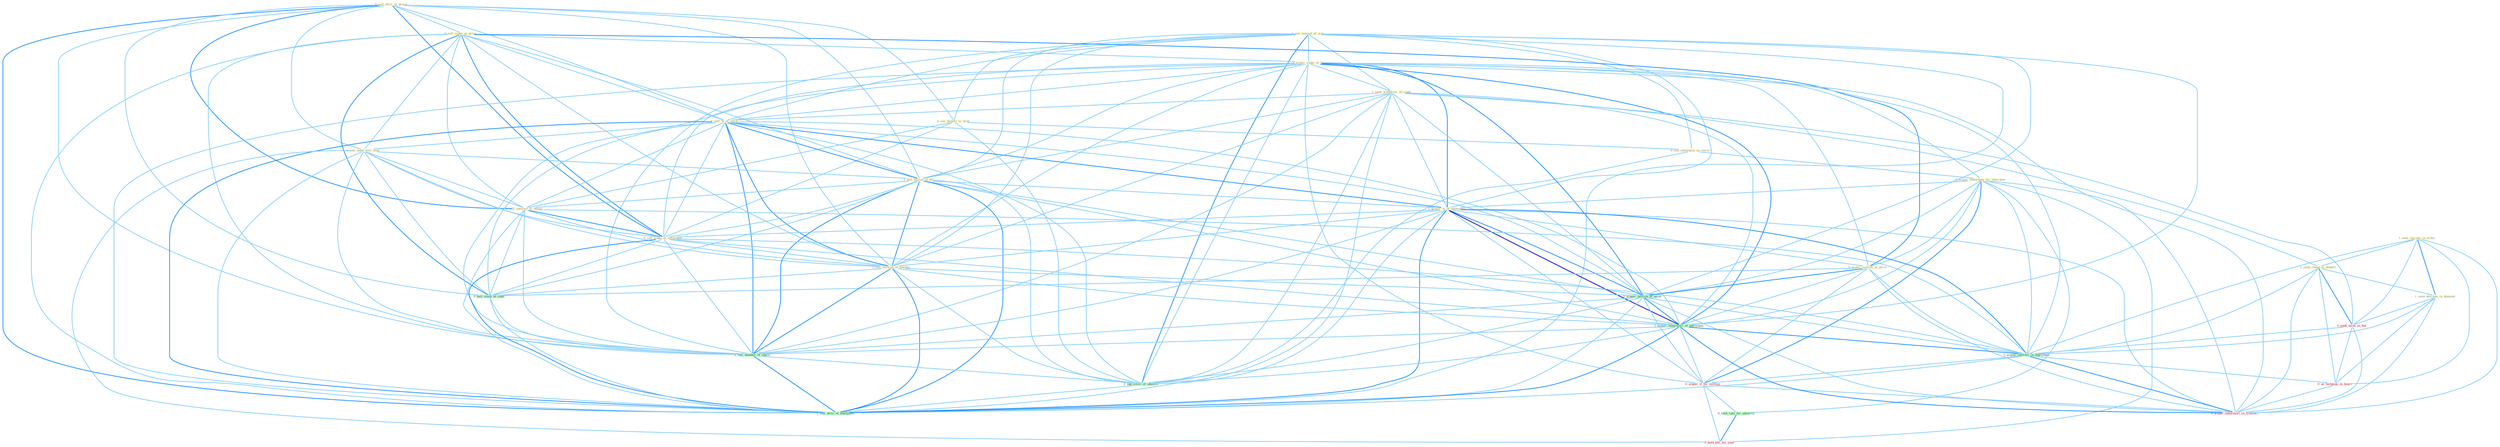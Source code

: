 Graph G{ 
    node
    [shape=polygon,style=filled,width=.5,height=.06,color="#BDFCC9",fixedsize=true,fontsize=4,
    fontcolor="#2f4f4f"];
    {node
    [color="#ffffe0", fontcolor="#8b7d6b"] "1_seen_increas_in_order " "1_see_exampl_of_wai " "0_sell_divis_to_group " "0_see_benefit_to_drop " "0_see_entitynam_as_resort " "0_sell_stake_at_price " "1_acquir_stake_of_% " "1_seek_withdraw_of_right " "1_sell_%_of_stock " "0_sell_bond_over_year " "0_acquir_entitynam_for_othernum " "1_seek_chang_in_benefit " "1_seen_decreas_in_demand " "1_sell_billion_of_bill " "1_acquir_%_of_entitynam " "0_sell_interest_to_buyer " "0_sell_stake_to_entitynam " "0_acquir_million_at_price " "1_sell_version_of_machin "}
{node [color="#fff0f5", fontcolor="#b22222"] "0_seek_term_in_bid " "0_us_techniqu_in_heart " "0_acquir_it_for_million " "0_acquir_laboratori_in_transact " "1_hold_bill_for_year "}
edge [color="#B0E2FF"];

	"1_seen_increas_in_order " -- "1_seek_chang_in_benefit " [w="1", color="#87cefa" ];
	"1_seen_increas_in_order " -- "1_seen_decreas_in_demand " [w="2", color="#1e90ff" , len=0.8];
	"1_seen_increas_in_order " -- "0_seek_term_in_bid " [w="1", color="#87cefa" ];
	"1_seen_increas_in_order " -- "1_acquir_interest_in_entitynam " [w="1", color="#87cefa" ];
	"1_seen_increas_in_order " -- "0_us_techniqu_in_heart " [w="1", color="#87cefa" ];
	"1_seen_increas_in_order " -- "0_acquir_laboratori_in_transact " [w="1", color="#87cefa" ];
	"1_see_exampl_of_wai " -- "0_see_benefit_to_drop " [w="1", color="#87cefa" ];
	"1_see_exampl_of_wai " -- "0_see_entitynam_as_resort " [w="1", color="#87cefa" ];
	"1_see_exampl_of_wai " -- "1_acquir_stake_of_% " [w="1", color="#87cefa" ];
	"1_see_exampl_of_wai " -- "1_seek_withdraw_of_right " [w="1", color="#87cefa" ];
	"1_see_exampl_of_wai " -- "1_sell_%_of_stock " [w="1", color="#87cefa" ];
	"1_see_exampl_of_wai " -- "1_sell_billion_of_bill " [w="1", color="#87cefa" ];
	"1_see_exampl_of_wai " -- "1_acquir_%_of_entitynam " [w="1", color="#87cefa" ];
	"1_see_exampl_of_wai " -- "1_sell_version_of_machin " [w="1", color="#87cefa" ];
	"1_see_exampl_of_wai " -- "1_acquir_million_of_asset " [w="1", color="#87cefa" ];
	"1_see_exampl_of_wai " -- "1_acquir_laboratori_of_entitynam " [w="1", color="#87cefa" ];
	"1_see_exampl_of_wai " -- "1_sell_number_of_share " [w="1", color="#87cefa" ];
	"1_see_exampl_of_wai " -- "1_see_reviv_of_interest " [w="2", color="#1e90ff" , len=0.8];
	"1_see_exampl_of_wai " -- "1_sell_divis_of_entitynam " [w="1", color="#87cefa" ];
	"0_sell_divis_to_group " -- "0_see_benefit_to_drop " [w="1", color="#87cefa" ];
	"0_sell_divis_to_group " -- "0_sell_stake_at_price " [w="1", color="#87cefa" ];
	"0_sell_divis_to_group " -- "1_sell_%_of_stock " [w="1", color="#87cefa" ];
	"0_sell_divis_to_group " -- "0_sell_bond_over_year " [w="1", color="#87cefa" ];
	"0_sell_divis_to_group " -- "1_sell_billion_of_bill " [w="1", color="#87cefa" ];
	"0_sell_divis_to_group " -- "0_sell_interest_to_buyer " [w="2", color="#1e90ff" , len=0.8];
	"0_sell_divis_to_group " -- "0_sell_stake_to_entitynam " [w="2", color="#1e90ff" , len=0.8];
	"0_sell_divis_to_group " -- "1_sell_version_of_machin " [w="1", color="#87cefa" ];
	"0_sell_divis_to_group " -- "0_sell_stock_at_time " [w="1", color="#87cefa" ];
	"0_sell_divis_to_group " -- "1_sell_number_of_share " [w="1", color="#87cefa" ];
	"0_sell_divis_to_group " -- "1_sell_divis_of_entitynam " [w="2", color="#1e90ff" , len=0.8];
	"0_see_benefit_to_drop " -- "0_see_entitynam_as_resort " [w="1", color="#87cefa" ];
	"0_see_benefit_to_drop " -- "0_sell_interest_to_buyer " [w="1", color="#87cefa" ];
	"0_see_benefit_to_drop " -- "0_sell_stake_to_entitynam " [w="1", color="#87cefa" ];
	"0_see_benefit_to_drop " -- "1_see_reviv_of_interest " [w="1", color="#87cefa" ];
	"0_see_entitynam_as_resort " -- "0_acquir_entitynam_for_othernum " [w="1", color="#87cefa" ];
	"0_see_entitynam_as_resort " -- "1_see_reviv_of_interest " [w="1", color="#87cefa" ];
	"0_sell_stake_at_price " -- "1_acquir_stake_of_% " [w="1", color="#87cefa" ];
	"0_sell_stake_at_price " -- "1_sell_%_of_stock " [w="1", color="#87cefa" ];
	"0_sell_stake_at_price " -- "0_sell_bond_over_year " [w="1", color="#87cefa" ];
	"0_sell_stake_at_price " -- "1_sell_billion_of_bill " [w="1", color="#87cefa" ];
	"0_sell_stake_at_price " -- "0_sell_interest_to_buyer " [w="1", color="#87cefa" ];
	"0_sell_stake_at_price " -- "0_sell_stake_to_entitynam " [w="2", color="#1e90ff" , len=0.8];
	"0_sell_stake_at_price " -- "0_acquir_million_at_price " [w="2", color="#1e90ff" , len=0.8];
	"0_sell_stake_at_price " -- "1_sell_version_of_machin " [w="1", color="#87cefa" ];
	"0_sell_stake_at_price " -- "0_sell_stock_at_time " [w="2", color="#1e90ff" , len=0.8];
	"0_sell_stake_at_price " -- "1_sell_number_of_share " [w="1", color="#87cefa" ];
	"0_sell_stake_at_price " -- "1_sell_divis_of_entitynam " [w="1", color="#87cefa" ];
	"1_acquir_stake_of_% " -- "1_seek_withdraw_of_right " [w="1", color="#87cefa" ];
	"1_acquir_stake_of_% " -- "1_sell_%_of_stock " [w="1", color="#87cefa" ];
	"1_acquir_stake_of_% " -- "0_acquir_entitynam_for_othernum " [w="1", color="#87cefa" ];
	"1_acquir_stake_of_% " -- "1_sell_billion_of_bill " [w="1", color="#87cefa" ];
	"1_acquir_stake_of_% " -- "1_acquir_%_of_entitynam " [w="2", color="#1e90ff" , len=0.8];
	"1_acquir_stake_of_% " -- "0_sell_stake_to_entitynam " [w="1", color="#87cefa" ];
	"1_acquir_stake_of_% " -- "0_acquir_million_at_price " [w="1", color="#87cefa" ];
	"1_acquir_stake_of_% " -- "1_sell_version_of_machin " [w="1", color="#87cefa" ];
	"1_acquir_stake_of_% " -- "1_acquir_million_of_asset " [w="2", color="#1e90ff" , len=0.8];
	"1_acquir_stake_of_% " -- "1_acquir_laboratori_of_entitynam " [w="2", color="#1e90ff" , len=0.8];
	"1_acquir_stake_of_% " -- "1_acquir_interest_in_entitynam " [w="1", color="#87cefa" ];
	"1_acquir_stake_of_% " -- "0_acquir_it_for_million " [w="1", color="#87cefa" ];
	"1_acquir_stake_of_% " -- "0_acquir_laboratori_in_transact " [w="1", color="#87cefa" ];
	"1_acquir_stake_of_% " -- "1_sell_number_of_share " [w="1", color="#87cefa" ];
	"1_acquir_stake_of_% " -- "1_see_reviv_of_interest " [w="1", color="#87cefa" ];
	"1_acquir_stake_of_% " -- "1_sell_divis_of_entitynam " [w="1", color="#87cefa" ];
	"1_seek_withdraw_of_right " -- "1_sell_%_of_stock " [w="1", color="#87cefa" ];
	"1_seek_withdraw_of_right " -- "1_seek_chang_in_benefit " [w="1", color="#87cefa" ];
	"1_seek_withdraw_of_right " -- "1_sell_billion_of_bill " [w="1", color="#87cefa" ];
	"1_seek_withdraw_of_right " -- "1_acquir_%_of_entitynam " [w="1", color="#87cefa" ];
	"1_seek_withdraw_of_right " -- "1_sell_version_of_machin " [w="1", color="#87cefa" ];
	"1_seek_withdraw_of_right " -- "1_acquir_million_of_asset " [w="1", color="#87cefa" ];
	"1_seek_withdraw_of_right " -- "1_acquir_laboratori_of_entitynam " [w="1", color="#87cefa" ];
	"1_seek_withdraw_of_right " -- "0_seek_term_in_bid " [w="1", color="#87cefa" ];
	"1_seek_withdraw_of_right " -- "1_sell_number_of_share " [w="1", color="#87cefa" ];
	"1_seek_withdraw_of_right " -- "1_see_reviv_of_interest " [w="1", color="#87cefa" ];
	"1_seek_withdraw_of_right " -- "1_sell_divis_of_entitynam " [w="1", color="#87cefa" ];
	"1_sell_%_of_stock " -- "0_sell_bond_over_year " [w="1", color="#87cefa" ];
	"1_sell_%_of_stock " -- "1_sell_billion_of_bill " [w="2", color="#1e90ff" , len=0.8];
	"1_sell_%_of_stock " -- "1_acquir_%_of_entitynam " [w="2", color="#1e90ff" , len=0.8];
	"1_sell_%_of_stock " -- "0_sell_interest_to_buyer " [w="1", color="#87cefa" ];
	"1_sell_%_of_stock " -- "0_sell_stake_to_entitynam " [w="1", color="#87cefa" ];
	"1_sell_%_of_stock " -- "1_sell_version_of_machin " [w="2", color="#1e90ff" , len=0.8];
	"1_sell_%_of_stock " -- "1_acquir_million_of_asset " [w="1", color="#87cefa" ];
	"1_sell_%_of_stock " -- "1_acquir_laboratori_of_entitynam " [w="1", color="#87cefa" ];
	"1_sell_%_of_stock " -- "0_sell_stock_at_time " [w="1", color="#87cefa" ];
	"1_sell_%_of_stock " -- "1_sell_number_of_share " [w="2", color="#1e90ff" , len=0.8];
	"1_sell_%_of_stock " -- "1_see_reviv_of_interest " [w="1", color="#87cefa" ];
	"1_sell_%_of_stock " -- "1_sell_divis_of_entitynam " [w="2", color="#1e90ff" , len=0.8];
	"0_sell_bond_over_year " -- "1_sell_billion_of_bill " [w="1", color="#87cefa" ];
	"0_sell_bond_over_year " -- "0_sell_interest_to_buyer " [w="1", color="#87cefa" ];
	"0_sell_bond_over_year " -- "0_sell_stake_to_entitynam " [w="1", color="#87cefa" ];
	"0_sell_bond_over_year " -- "1_sell_version_of_machin " [w="1", color="#87cefa" ];
	"0_sell_bond_over_year " -- "0_sell_stock_at_time " [w="1", color="#87cefa" ];
	"0_sell_bond_over_year " -- "1_sell_number_of_share " [w="1", color="#87cefa" ];
	"0_sell_bond_over_year " -- "1_hold_bill_for_year " [w="1", color="#87cefa" ];
	"0_sell_bond_over_year " -- "1_sell_divis_of_entitynam " [w="1", color="#87cefa" ];
	"0_acquir_entitynam_for_othernum " -- "1_acquir_%_of_entitynam " [w="1", color="#87cefa" ];
	"0_acquir_entitynam_for_othernum " -- "0_acquir_million_at_price " [w="1", color="#87cefa" ];
	"0_acquir_entitynam_for_othernum " -- "1_acquir_million_of_asset " [w="1", color="#87cefa" ];
	"0_acquir_entitynam_for_othernum " -- "1_acquir_laboratori_of_entitynam " [w="1", color="#87cefa" ];
	"0_acquir_entitynam_for_othernum " -- "1_acquir_interest_in_entitynam " [w="1", color="#87cefa" ];
	"0_acquir_entitynam_for_othernum " -- "0_acquir_it_for_million " [w="2", color="#1e90ff" , len=0.8];
	"0_acquir_entitynam_for_othernum " -- "0_hold_rate_for_advertis " [w="1", color="#87cefa" ];
	"0_acquir_entitynam_for_othernum " -- "0_acquir_laboratori_in_transact " [w="1", color="#87cefa" ];
	"0_acquir_entitynam_for_othernum " -- "1_hold_bill_for_year " [w="1", color="#87cefa" ];
	"1_seek_chang_in_benefit " -- "1_seen_decreas_in_demand " [w="1", color="#87cefa" ];
	"1_seek_chang_in_benefit " -- "0_seek_term_in_bid " [w="2", color="#1e90ff" , len=0.8];
	"1_seek_chang_in_benefit " -- "1_acquir_interest_in_entitynam " [w="1", color="#87cefa" ];
	"1_seek_chang_in_benefit " -- "0_us_techniqu_in_heart " [w="1", color="#87cefa" ];
	"1_seek_chang_in_benefit " -- "0_acquir_laboratori_in_transact " [w="1", color="#87cefa" ];
	"1_seen_decreas_in_demand " -- "0_seek_term_in_bid " [w="1", color="#87cefa" ];
	"1_seen_decreas_in_demand " -- "1_acquir_interest_in_entitynam " [w="1", color="#87cefa" ];
	"1_seen_decreas_in_demand " -- "0_us_techniqu_in_heart " [w="1", color="#87cefa" ];
	"1_seen_decreas_in_demand " -- "0_acquir_laboratori_in_transact " [w="1", color="#87cefa" ];
	"1_sell_billion_of_bill " -- "1_acquir_%_of_entitynam " [w="1", color="#87cefa" ];
	"1_sell_billion_of_bill " -- "0_sell_interest_to_buyer " [w="1", color="#87cefa" ];
	"1_sell_billion_of_bill " -- "0_sell_stake_to_entitynam " [w="1", color="#87cefa" ];
	"1_sell_billion_of_bill " -- "1_sell_version_of_machin " [w="2", color="#1e90ff" , len=0.8];
	"1_sell_billion_of_bill " -- "1_acquir_million_of_asset " [w="1", color="#87cefa" ];
	"1_sell_billion_of_bill " -- "1_acquir_laboratori_of_entitynam " [w="1", color="#87cefa" ];
	"1_sell_billion_of_bill " -- "0_sell_stock_at_time " [w="1", color="#87cefa" ];
	"1_sell_billion_of_bill " -- "1_sell_number_of_share " [w="2", color="#1e90ff" , len=0.8];
	"1_sell_billion_of_bill " -- "1_see_reviv_of_interest " [w="1", color="#87cefa" ];
	"1_sell_billion_of_bill " -- "1_sell_divis_of_entitynam " [w="2", color="#1e90ff" , len=0.8];
	"1_acquir_%_of_entitynam " -- "0_sell_stake_to_entitynam " [w="1", color="#87cefa" ];
	"1_acquir_%_of_entitynam " -- "0_acquir_million_at_price " [w="1", color="#87cefa" ];
	"1_acquir_%_of_entitynam " -- "1_sell_version_of_machin " [w="1", color="#87cefa" ];
	"1_acquir_%_of_entitynam " -- "1_acquir_million_of_asset " [w="2", color="#1e90ff" , len=0.8];
	"1_acquir_%_of_entitynam " -- "1_acquir_laboratori_of_entitynam " [w="3", color="#0000cd" , len=0.6];
	"1_acquir_%_of_entitynam " -- "1_acquir_interest_in_entitynam " [w="2", color="#1e90ff" , len=0.8];
	"1_acquir_%_of_entitynam " -- "0_acquir_it_for_million " [w="1", color="#87cefa" ];
	"1_acquir_%_of_entitynam " -- "0_acquir_laboratori_in_transact " [w="1", color="#87cefa" ];
	"1_acquir_%_of_entitynam " -- "1_sell_number_of_share " [w="1", color="#87cefa" ];
	"1_acquir_%_of_entitynam " -- "1_see_reviv_of_interest " [w="1", color="#87cefa" ];
	"1_acquir_%_of_entitynam " -- "1_sell_divis_of_entitynam " [w="2", color="#1e90ff" , len=0.8];
	"0_sell_interest_to_buyer " -- "0_sell_stake_to_entitynam " [w="2", color="#1e90ff" , len=0.8];
	"0_sell_interest_to_buyer " -- "1_sell_version_of_machin " [w="1", color="#87cefa" ];
	"0_sell_interest_to_buyer " -- "1_acquir_interest_in_entitynam " [w="1", color="#87cefa" ];
	"0_sell_interest_to_buyer " -- "0_sell_stock_at_time " [w="1", color="#87cefa" ];
	"0_sell_interest_to_buyer " -- "1_sell_number_of_share " [w="1", color="#87cefa" ];
	"0_sell_interest_to_buyer " -- "1_sell_divis_of_entitynam " [w="1", color="#87cefa" ];
	"0_sell_stake_to_entitynam " -- "1_sell_version_of_machin " [w="1", color="#87cefa" ];
	"0_sell_stake_to_entitynam " -- "1_acquir_laboratori_of_entitynam " [w="1", color="#87cefa" ];
	"0_sell_stake_to_entitynam " -- "1_acquir_interest_in_entitynam " [w="1", color="#87cefa" ];
	"0_sell_stake_to_entitynam " -- "0_sell_stock_at_time " [w="1", color="#87cefa" ];
	"0_sell_stake_to_entitynam " -- "1_sell_number_of_share " [w="1", color="#87cefa" ];
	"0_sell_stake_to_entitynam " -- "1_sell_divis_of_entitynam " [w="2", color="#1e90ff" , len=0.8];
	"0_acquir_million_at_price " -- "1_acquir_million_of_asset " [w="2", color="#1e90ff" , len=0.8];
	"0_acquir_million_at_price " -- "1_acquir_laboratori_of_entitynam " [w="1", color="#87cefa" ];
	"0_acquir_million_at_price " -- "1_acquir_interest_in_entitynam " [w="1", color="#87cefa" ];
	"0_acquir_million_at_price " -- "0_acquir_it_for_million " [w="1", color="#87cefa" ];
	"0_acquir_million_at_price " -- "0_acquir_laboratori_in_transact " [w="1", color="#87cefa" ];
	"0_acquir_million_at_price " -- "0_sell_stock_at_time " [w="1", color="#87cefa" ];
	"1_sell_version_of_machin " -- "1_acquir_million_of_asset " [w="1", color="#87cefa" ];
	"1_sell_version_of_machin " -- "1_acquir_laboratori_of_entitynam " [w="1", color="#87cefa" ];
	"1_sell_version_of_machin " -- "0_sell_stock_at_time " [w="1", color="#87cefa" ];
	"1_sell_version_of_machin " -- "1_sell_number_of_share " [w="2", color="#1e90ff" , len=0.8];
	"1_sell_version_of_machin " -- "1_see_reviv_of_interest " [w="1", color="#87cefa" ];
	"1_sell_version_of_machin " -- "1_sell_divis_of_entitynam " [w="2", color="#1e90ff" , len=0.8];
	"1_acquir_million_of_asset " -- "1_acquir_laboratori_of_entitynam " [w="2", color="#1e90ff" , len=0.8];
	"1_acquir_million_of_asset " -- "1_acquir_interest_in_entitynam " [w="1", color="#87cefa" ];
	"1_acquir_million_of_asset " -- "0_acquir_it_for_million " [w="1", color="#87cefa" ];
	"1_acquir_million_of_asset " -- "0_acquir_laboratori_in_transact " [w="1", color="#87cefa" ];
	"1_acquir_million_of_asset " -- "1_sell_number_of_share " [w="1", color="#87cefa" ];
	"1_acquir_million_of_asset " -- "1_see_reviv_of_interest " [w="1", color="#87cefa" ];
	"1_acquir_million_of_asset " -- "1_sell_divis_of_entitynam " [w="1", color="#87cefa" ];
	"1_acquir_laboratori_of_entitynam " -- "1_acquir_interest_in_entitynam " [w="2", color="#1e90ff" , len=0.8];
	"1_acquir_laboratori_of_entitynam " -- "0_acquir_it_for_million " [w="1", color="#87cefa" ];
	"1_acquir_laboratori_of_entitynam " -- "0_acquir_laboratori_in_transact " [w="2", color="#1e90ff" , len=0.8];
	"1_acquir_laboratori_of_entitynam " -- "1_sell_number_of_share " [w="1", color="#87cefa" ];
	"1_acquir_laboratori_of_entitynam " -- "1_see_reviv_of_interest " [w="1", color="#87cefa" ];
	"1_acquir_laboratori_of_entitynam " -- "1_sell_divis_of_entitynam " [w="2", color="#1e90ff" , len=0.8];
	"0_seek_term_in_bid " -- "1_acquir_interest_in_entitynam " [w="1", color="#87cefa" ];
	"0_seek_term_in_bid " -- "0_us_techniqu_in_heart " [w="1", color="#87cefa" ];
	"0_seek_term_in_bid " -- "0_acquir_laboratori_in_transact " [w="1", color="#87cefa" ];
	"1_acquir_interest_in_entitynam " -- "0_us_techniqu_in_heart " [w="1", color="#87cefa" ];
	"1_acquir_interest_in_entitynam " -- "0_acquir_it_for_million " [w="1", color="#87cefa" ];
	"1_acquir_interest_in_entitynam " -- "0_acquir_laboratori_in_transact " [w="2", color="#1e90ff" , len=0.8];
	"1_acquir_interest_in_entitynam " -- "1_sell_divis_of_entitynam " [w="1", color="#87cefa" ];
	"0_us_techniqu_in_heart " -- "0_acquir_laboratori_in_transact " [w="1", color="#87cefa" ];
	"0_acquir_it_for_million " -- "0_hold_rate_for_advertis " [w="1", color="#87cefa" ];
	"0_acquir_it_for_million " -- "0_acquir_laboratori_in_transact " [w="1", color="#87cefa" ];
	"0_acquir_it_for_million " -- "1_hold_bill_for_year " [w="1", color="#87cefa" ];
	"0_hold_rate_for_advertis " -- "1_hold_bill_for_year " [w="2", color="#1e90ff" , len=0.8];
	"0_sell_stock_at_time " -- "1_sell_number_of_share " [w="1", color="#87cefa" ];
	"0_sell_stock_at_time " -- "1_sell_divis_of_entitynam " [w="1", color="#87cefa" ];
	"1_sell_number_of_share " -- "1_see_reviv_of_interest " [w="1", color="#87cefa" ];
	"1_sell_number_of_share " -- "1_sell_divis_of_entitynam " [w="2", color="#1e90ff" , len=0.8];
	"1_see_reviv_of_interest " -- "1_sell_divis_of_entitynam " [w="1", color="#87cefa" ];
}